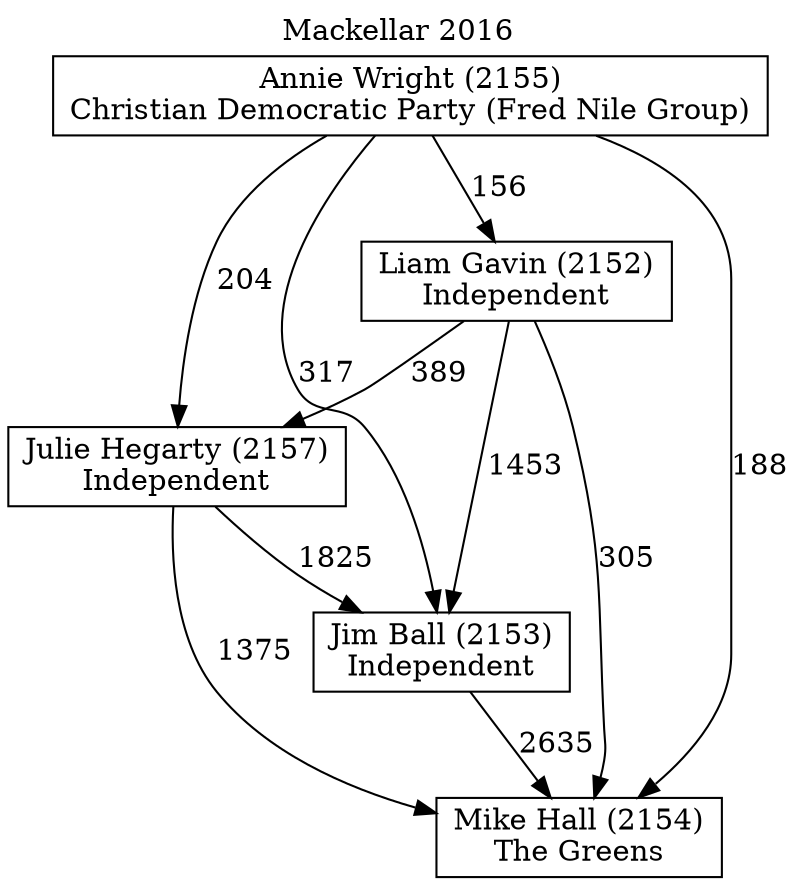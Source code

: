 // House preference flow
digraph "Mike Hall (2154)_Mackellar_2016" {
	graph [label="Mackellar 2016" labelloc=t mclimit=10]
	node [shape=box]
	"Julie Hegarty (2157)" [label="Julie Hegarty (2157)
Independent"]
	"Liam Gavin (2152)" [label="Liam Gavin (2152)
Independent"]
	"Mike Hall (2154)" [label="Mike Hall (2154)
The Greens"]
	"Annie Wright (2155)" [label="Annie Wright (2155)
Christian Democratic Party (Fred Nile Group)"]
	"Jim Ball (2153)" [label="Jim Ball (2153)
Independent"]
	"Annie Wright (2155)" -> "Julie Hegarty (2157)" [label=204]
	"Liam Gavin (2152)" -> "Julie Hegarty (2157)" [label=389]
	"Annie Wright (2155)" -> "Liam Gavin (2152)" [label=156]
	"Julie Hegarty (2157)" -> "Mike Hall (2154)" [label=1375]
	"Julie Hegarty (2157)" -> "Jim Ball (2153)" [label=1825]
	"Annie Wright (2155)" -> "Jim Ball (2153)" [label=317]
	"Liam Gavin (2152)" -> "Jim Ball (2153)" [label=1453]
	"Annie Wright (2155)" -> "Mike Hall (2154)" [label=188]
	"Jim Ball (2153)" -> "Mike Hall (2154)" [label=2635]
	"Liam Gavin (2152)" -> "Mike Hall (2154)" [label=305]
}
